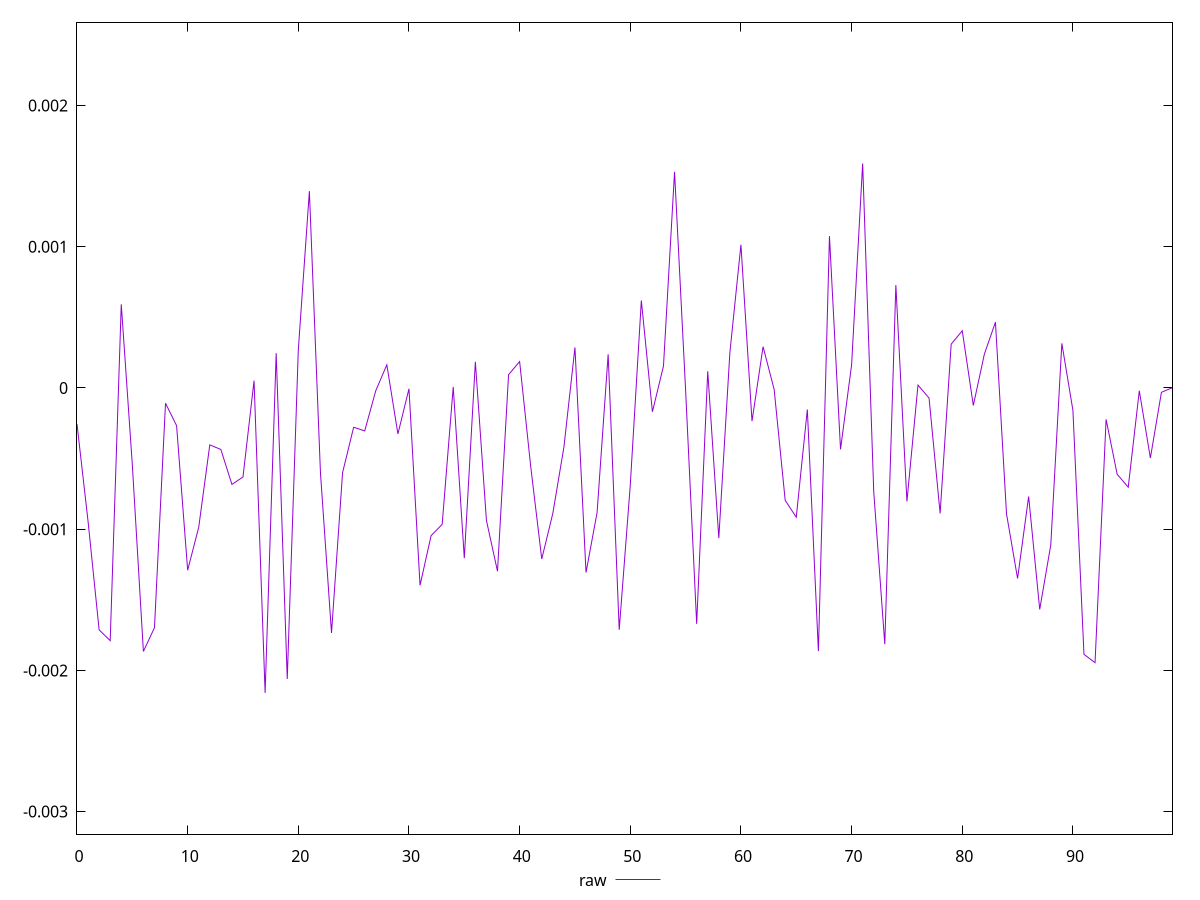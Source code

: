 reset

$raw <<EOF
0 -0.00025544350408694563
1 -0.000945018636588904
2 -0.0017131898642731062
3 -0.0017895296405605768
4 0.0005928284633523323
5 -0.0005445769641885395
6 -0.0018655911587643736
7 -0.0016980287717471398
8 -0.00010795050324434365
9 -0.0002669780620180445
10 -0.001290716521831136
11 -0.000986451521743159
12 -0.00040291230943308165
13 -0.0004355540818916759
14 -0.0006827997370234984
15 -0.000630455304528249
16 0.0000521367290978153
17 -0.002159735026158665
18 0.00024688851756599994
19 -0.0020605768245078697
20 0.0002701448978914667
21 0.0013941770407286094
22 -0.0005994032075787303
23 -0.0017349208476887478
24 -0.0005994075742272001
25 -0.000278237945383635
26 -0.0003038424878436613
27 -0.00001912411728945962
28 0.00016411530081897606
29 -0.0003253167990729694
30 -0.000005476972058809926
31 -0.0013978072323015595
32 -0.0010456877039371703
33 -0.0009656220332216053
34 0.000007201153001702709
35 -0.0012054398490911602
36 0.00018505142865698904
37 -0.0009379581991211305
38 -0.0012978367313042304
39 0.00009406975157871949
40 0.00018720325614065558
41 -0.0005548357259601456
42 -0.0012109906327239489
43 -0.0008880988237064596
44 -0.0004199346217845804
45 0.00028695989971156967
46 -0.0013070197297530026
47 -0.0008816086645662801
48 0.00023856020555794167
49 -0.001712563559409397
50 -0.0006869502490663149
51 0.0006194441026765765
52 -0.00016863133375482063
53 0.00015572252723448088
54 0.0015306236169530065
55 -0.000016073725085601587
56 -0.0016702014082458417
57 0.00011820373179395327
58 -0.0010633643293737282
59 0.0002507145136309813
60 0.001014672538214048
61 -0.0002347508650746002
62 0.0002926439807934972
63 -0.000010056130520244565
64 -0.0007958227202367496
65 -0.0009154612913870339
66 -0.00015225764870707427
67 -0.001863674431813489
68 0.001075773602002139
69 -0.0004345192291507538
70 0.0001632306129892902
71 0.0015899335474080687
72 -0.0007336888586122322
73 -0.0018143001931255538
74 0.0007290002261645292
75 -0.0008036476884067612
76 0.00002049898170968234
77 -0.00007141685158724154
78 -0.0008879144297250202
79 0.0003102541811454473
80 0.0004055554210277756
81 -0.00012377139454245177
82 0.00024020338388930362
83 0.00046610682018409234
84 -0.0008913724011677379
85 -0.001348760846955535
86 -0.000768585035146202
87 -0.0015682429360307324
88 -0.0011117847637864108
89 0.0003160232804491986
90 -0.0001580281854623472
91 -0.0018865043760015298
92 -0.0019454276048920804
93 -0.00022240770922442586
94 -0.0006110482547694931
95 -0.0007027958355560277
96 -0.000019645106642368627
97 -0.0004962428634237931
98 -0.000030640301912078506
99 0.000002601929588760821
EOF

set key outside below
set xrange [0:99]
set yrange [-0.003159735026158665:0.0025899335474080685]
set trange [-0.003159735026158665:0.0025899335474080685]
set terminal svg size 640, 500 enhanced background rgb 'white'
set output "report_00026_2021-02-22T21:38:55.199Z/meta/pScore-difference/samples/pages+cached+noadtech+nomedia/raw/values.svg"

plot $raw title "raw" with line

reset
